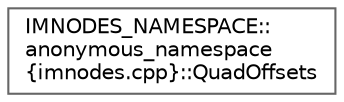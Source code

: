 digraph "Graphical Class Hierarchy"
{
 // LATEX_PDF_SIZE
  bgcolor="transparent";
  edge [fontname=Helvetica,fontsize=10,labelfontname=Helvetica,labelfontsize=10];
  node [fontname=Helvetica,fontsize=10,shape=box,height=0.2,width=0.4];
  rankdir="LR";
  Node0 [label="IMNODES_NAMESPACE::\lanonymous_namespace\l\{imnodes.cpp\}::QuadOffsets",height=0.2,width=0.4,color="grey40", fillcolor="white", style="filled",URL="$struct_i_m_n_o_d_e_s___n_a_m_e_s_p_a_c_e_1_1anonymous__namespace_02imnodes_8cpp_03_1_1_quad_offsets.html",tooltip=" "];
}
